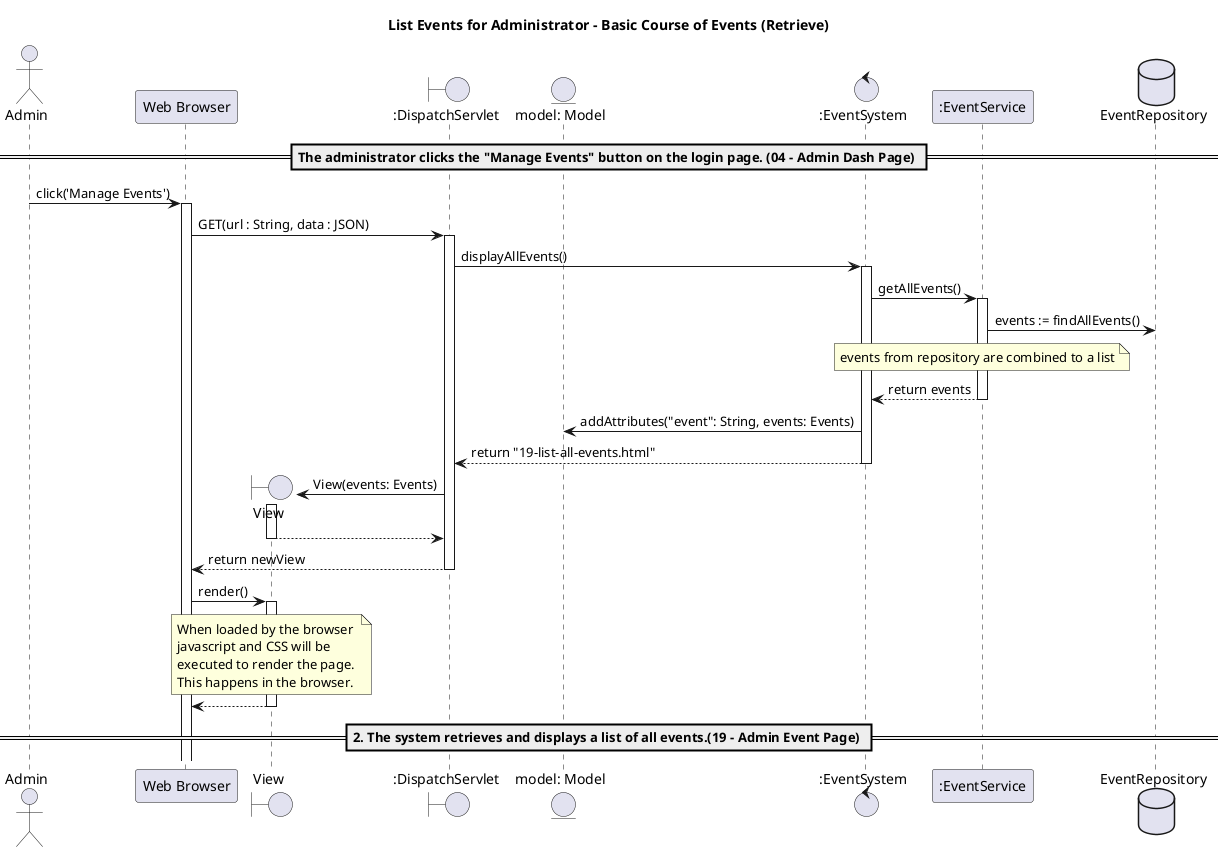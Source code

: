 @startuml

title List Events for Administrator - Basic Course of Events (Retrieve)
actor "Admin" as u
participant "Web Browser" as w
boundary "View" as v
boundary ":DispatchServlet" as d
entity "model: Model" as m
control ":EventSystem" as ts
participant ":EventService" as tss
database "EventRepository" as db

== The administrator clicks the "Manage Events" button on the login page. (04 - Admin Dash Page) ==
u -> w : click('Manage Events')
activate w
w -> d : GET(url : String, data : JSON)
activate d
d -> ts : displayAllEvents()
activate ts


ts->tss:getAllEvents()
activate tss
tss->db: events := findAllEvents()
note over tss: events from repository are combined to a list
tss-->ts: return events
deactivate tss

ts->m:addAttributes("event": String, events: Events)

ts-->d:return "19-list-all-events.html"
deactivate ts

create v
d -> v : View(events: Events)
activate v

v --> d :
deactivate v

d --> w : return newView
deactivate d

w -> v : render()
activate v

note over v : When loaded by the browser \njavascript and CSS will be \nexecuted to render the page.\nThis happens in the browser.

v --> w :
deactivate v

== 2. The system retrieves and displays a list of all events.(19 - Admin Event Page) ==

@enduml